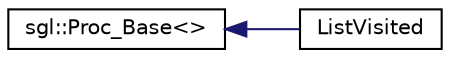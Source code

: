 digraph "Graphical Class Hierarchy"
{
  edge [fontname="Helvetica",fontsize="10",labelfontname="Helvetica",labelfontsize="10"];
  node [fontname="Helvetica",fontsize="10",shape=record];
  rankdir="LR";
  Node1 [label="sgl::Proc_Base\<\>",height=0.2,width=0.4,color="black", fillcolor="white", style="filled",URL="$classsgl_1_1_proc___base.html"];
  Node1 -> Node2 [dir="back",color="midnightblue",fontsize="10",style="solid",fontname="Helvetica"];
  Node2 [label="ListVisited",height=0.2,width=0.4,color="black", fillcolor="white", style="filled",URL="$class_list_visited.html"];
}
